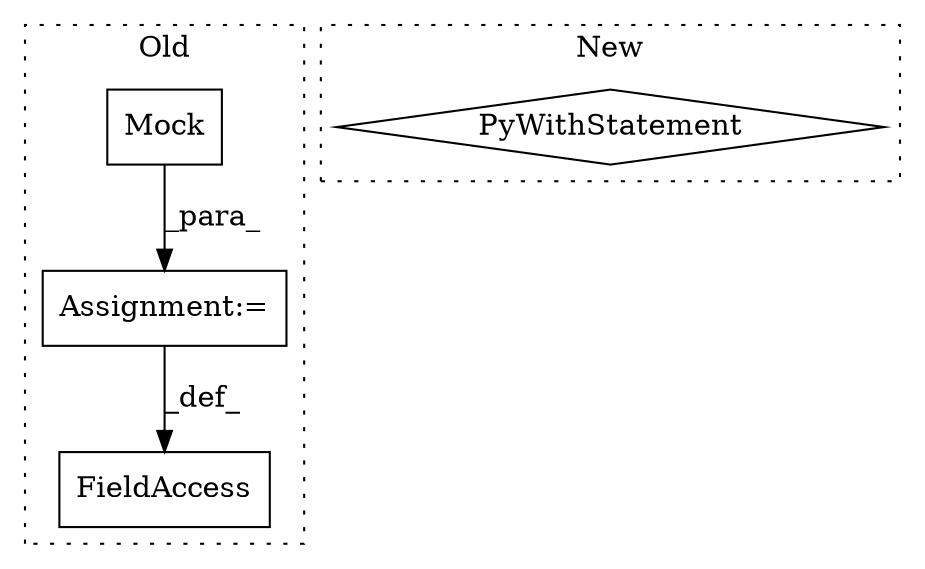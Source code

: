 digraph G {
subgraph cluster0 {
1 [label="Mock" a="32" s="41768" l="6" shape="box"];
3 [label="Assignment:=" a="7" s="41762" l="1" shape="box"];
4 [label="FieldAccess" a="22" s="41740" l="22" shape="box"];
label = "Old";
style="dotted";
}
subgraph cluster1 {
2 [label="PyWithStatement" a="104" s="41354,41448" l="10,2" shape="diamond"];
label = "New";
style="dotted";
}
1 -> 3 [label="_para_"];
3 -> 4 [label="_def_"];
}